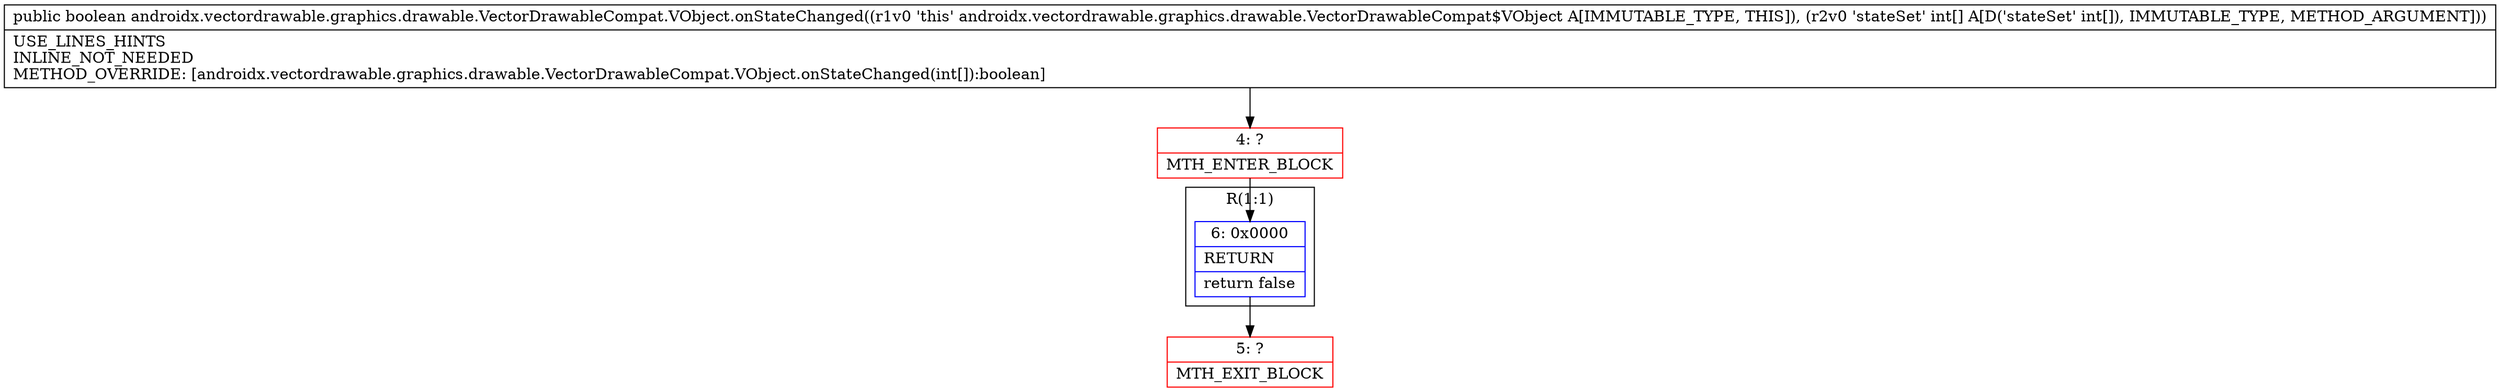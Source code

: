 digraph "CFG forandroidx.vectordrawable.graphics.drawable.VectorDrawableCompat.VObject.onStateChanged([I)Z" {
subgraph cluster_Region_1457579844 {
label = "R(1:1)";
node [shape=record,color=blue];
Node_6 [shape=record,label="{6\:\ 0x0000|RETURN\l|return false\l}"];
}
Node_4 [shape=record,color=red,label="{4\:\ ?|MTH_ENTER_BLOCK\l}"];
Node_5 [shape=record,color=red,label="{5\:\ ?|MTH_EXIT_BLOCK\l}"];
MethodNode[shape=record,label="{public boolean androidx.vectordrawable.graphics.drawable.VectorDrawableCompat.VObject.onStateChanged((r1v0 'this' androidx.vectordrawable.graphics.drawable.VectorDrawableCompat$VObject A[IMMUTABLE_TYPE, THIS]), (r2v0 'stateSet' int[] A[D('stateSet' int[]), IMMUTABLE_TYPE, METHOD_ARGUMENT]))  | USE_LINES_HINTS\lINLINE_NOT_NEEDED\lMETHOD_OVERRIDE: [androidx.vectordrawable.graphics.drawable.VectorDrawableCompat.VObject.onStateChanged(int[]):boolean]\l}"];
MethodNode -> Node_4;Node_6 -> Node_5;
Node_4 -> Node_6;
}

